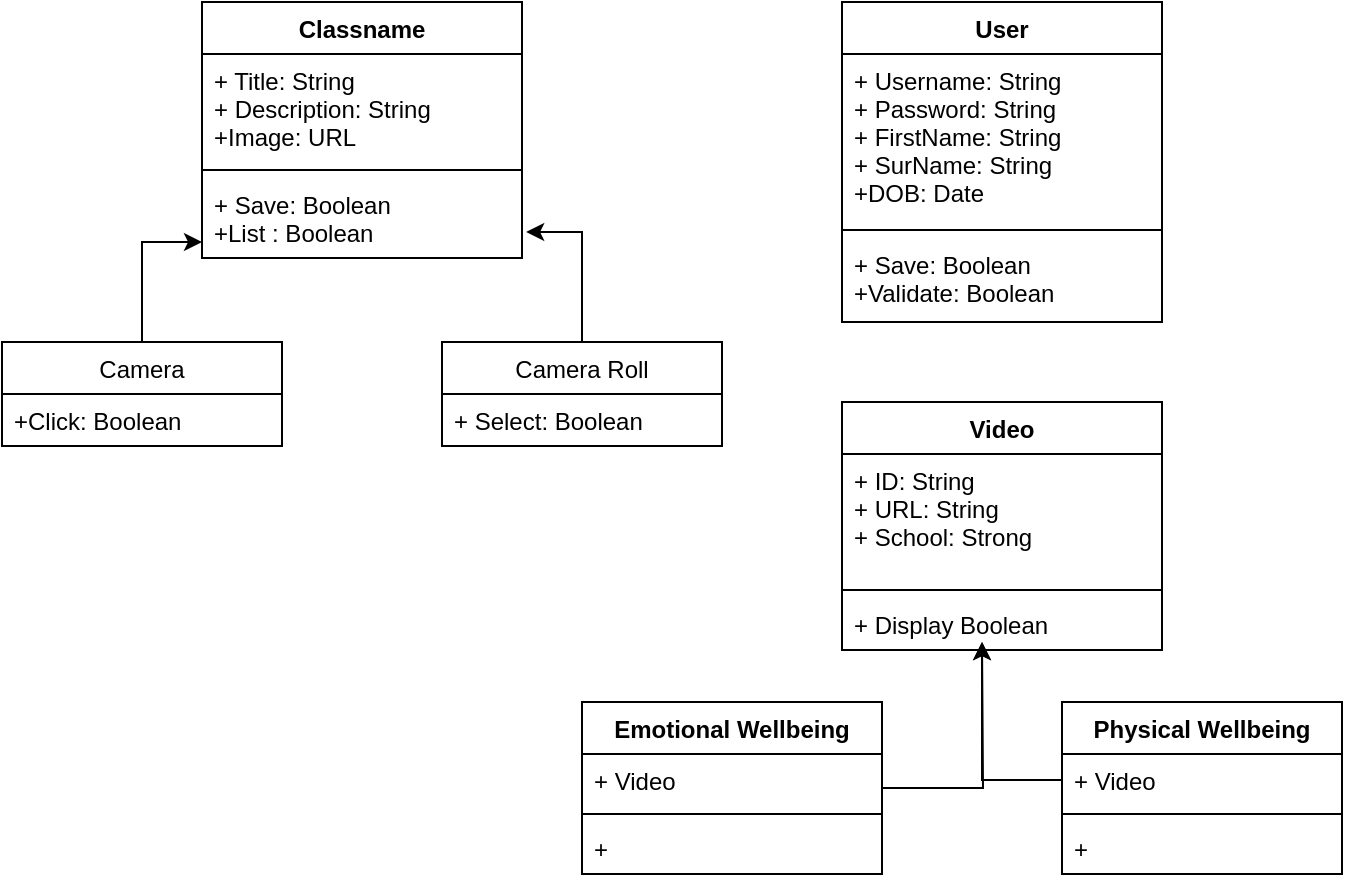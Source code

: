 <mxfile version="14.1.8" type="device"><diagram id="Wz3UUIk3AVaA_HxZ_ZMZ" name="Page-1"><mxGraphModel dx="852" dy="494" grid="1" gridSize="10" guides="1" tooltips="1" connect="1" arrows="1" fold="1" page="1" pageScale="1" pageWidth="827" pageHeight="1169" math="0" shadow="0"><root><mxCell id="0"/><mxCell id="1" parent="0"/><mxCell id="SvJrSNmAsEEPmBZ6Yg-h-1" value="Classname" style="swimlane;fontStyle=1;align=center;verticalAlign=top;childLayout=stackLayout;horizontal=1;startSize=26;horizontalStack=0;resizeParent=1;resizeParentMax=0;resizeLast=0;collapsible=1;marginBottom=0;" parent="1" vertex="1"><mxGeometry x="240" y="70" width="160" height="128" as="geometry"/></mxCell><mxCell id="SvJrSNmAsEEPmBZ6Yg-h-2" value="+ Title: String&#10;+ Description: String&#10;+Image: URL" style="text;strokeColor=none;fillColor=none;align=left;verticalAlign=top;spacingLeft=4;spacingRight=4;overflow=hidden;rotatable=0;points=[[0,0.5],[1,0.5]];portConstraint=eastwest;" parent="SvJrSNmAsEEPmBZ6Yg-h-1" vertex="1"><mxGeometry y="26" width="160" height="54" as="geometry"/></mxCell><mxCell id="SvJrSNmAsEEPmBZ6Yg-h-3" value="" style="line;strokeWidth=1;fillColor=none;align=left;verticalAlign=middle;spacingTop=-1;spacingLeft=3;spacingRight=3;rotatable=0;labelPosition=right;points=[];portConstraint=eastwest;" parent="SvJrSNmAsEEPmBZ6Yg-h-1" vertex="1"><mxGeometry y="80" width="160" height="8" as="geometry"/></mxCell><mxCell id="SvJrSNmAsEEPmBZ6Yg-h-4" value="+ Save: Boolean&#10;+List : Boolean" style="text;strokeColor=none;fillColor=none;align=left;verticalAlign=top;spacingLeft=4;spacingRight=4;overflow=hidden;rotatable=0;points=[[0,0.5],[1,0.5]];portConstraint=eastwest;" parent="SvJrSNmAsEEPmBZ6Yg-h-1" vertex="1"><mxGeometry y="88" width="160" height="40" as="geometry"/></mxCell><mxCell id="SvJrSNmAsEEPmBZ6Yg-h-18" style="edgeStyle=orthogonalEdgeStyle;rounded=0;orthogonalLoop=1;jettySize=auto;html=1;entryX=0;entryY=0.8;entryDx=0;entryDy=0;entryPerimeter=0;" parent="1" source="SvJrSNmAsEEPmBZ6Yg-h-5" target="SvJrSNmAsEEPmBZ6Yg-h-4" edge="1"><mxGeometry relative="1" as="geometry"/></mxCell><mxCell id="SvJrSNmAsEEPmBZ6Yg-h-5" value="Camera" style="swimlane;fontStyle=0;childLayout=stackLayout;horizontal=1;startSize=26;fillColor=none;horizontalStack=0;resizeParent=1;resizeParentMax=0;resizeLast=0;collapsible=1;marginBottom=0;" parent="1" vertex="1"><mxGeometry x="140" y="240" width="140" height="52" as="geometry"/></mxCell><mxCell id="SvJrSNmAsEEPmBZ6Yg-h-6" value="+Click: Boolean" style="text;strokeColor=none;fillColor=none;align=left;verticalAlign=top;spacingLeft=4;spacingRight=4;overflow=hidden;rotatable=0;points=[[0,0.5],[1,0.5]];portConstraint=eastwest;" parent="SvJrSNmAsEEPmBZ6Yg-h-5" vertex="1"><mxGeometry y="26" width="140" height="26" as="geometry"/></mxCell><mxCell id="SvJrSNmAsEEPmBZ6Yg-h-19" style="edgeStyle=orthogonalEdgeStyle;rounded=0;orthogonalLoop=1;jettySize=auto;html=1;exitX=0.5;exitY=0;exitDx=0;exitDy=0;entryX=1.013;entryY=0.675;entryDx=0;entryDy=0;entryPerimeter=0;" parent="1" source="SvJrSNmAsEEPmBZ6Yg-h-9" target="SvJrSNmAsEEPmBZ6Yg-h-4" edge="1"><mxGeometry relative="1" as="geometry"/></mxCell><mxCell id="SvJrSNmAsEEPmBZ6Yg-h-9" value="Camera Roll" style="swimlane;fontStyle=0;childLayout=stackLayout;horizontal=1;startSize=26;fillColor=none;horizontalStack=0;resizeParent=1;resizeParentMax=0;resizeLast=0;collapsible=1;marginBottom=0;" parent="1" vertex="1"><mxGeometry x="360" y="240" width="140" height="52" as="geometry"/></mxCell><mxCell id="SvJrSNmAsEEPmBZ6Yg-h-10" value="+ Select: Boolean" style="text;strokeColor=none;fillColor=none;align=left;verticalAlign=top;spacingLeft=4;spacingRight=4;overflow=hidden;rotatable=0;points=[[0,0.5],[1,0.5]];portConstraint=eastwest;" parent="SvJrSNmAsEEPmBZ6Yg-h-9" vertex="1"><mxGeometry y="26" width="140" height="26" as="geometry"/></mxCell><mxCell id="SvJrSNmAsEEPmBZ6Yg-h-24" value="User" style="swimlane;fontStyle=1;align=center;verticalAlign=top;childLayout=stackLayout;horizontal=1;startSize=26;horizontalStack=0;resizeParent=1;resizeParentMax=0;resizeLast=0;collapsible=1;marginBottom=0;" parent="1" vertex="1"><mxGeometry x="560" y="70" width="160" height="160" as="geometry"/></mxCell><mxCell id="SvJrSNmAsEEPmBZ6Yg-h-25" value="+ Username: String&#10;+ Password: String&#10;+ FirstName: String&#10;+ SurName: String&#10;+DOB: Date" style="text;strokeColor=none;fillColor=none;align=left;verticalAlign=top;spacingLeft=4;spacingRight=4;overflow=hidden;rotatable=0;points=[[0,0.5],[1,0.5]];portConstraint=eastwest;" parent="SvJrSNmAsEEPmBZ6Yg-h-24" vertex="1"><mxGeometry y="26" width="160" height="84" as="geometry"/></mxCell><mxCell id="SvJrSNmAsEEPmBZ6Yg-h-26" value="" style="line;strokeWidth=1;fillColor=none;align=left;verticalAlign=middle;spacingTop=-1;spacingLeft=3;spacingRight=3;rotatable=0;labelPosition=right;points=[];portConstraint=eastwest;" parent="SvJrSNmAsEEPmBZ6Yg-h-24" vertex="1"><mxGeometry y="110" width="160" height="8" as="geometry"/></mxCell><mxCell id="SvJrSNmAsEEPmBZ6Yg-h-27" value="+ Save: Boolean&#10;+Validate: Boolean" style="text;strokeColor=none;fillColor=none;align=left;verticalAlign=top;spacingLeft=4;spacingRight=4;overflow=hidden;rotatable=0;points=[[0,0.5],[1,0.5]];portConstraint=eastwest;" parent="SvJrSNmAsEEPmBZ6Yg-h-24" vertex="1"><mxGeometry y="118" width="160" height="42" as="geometry"/></mxCell><mxCell id="SvJrSNmAsEEPmBZ6Yg-h-28" value="Video" style="swimlane;fontStyle=1;align=center;verticalAlign=top;childLayout=stackLayout;horizontal=1;startSize=26;horizontalStack=0;resizeParent=1;resizeParentMax=0;resizeLast=0;collapsible=1;marginBottom=0;" parent="1" vertex="1"><mxGeometry x="560" y="270" width="160" height="124" as="geometry"/></mxCell><mxCell id="SvJrSNmAsEEPmBZ6Yg-h-29" value="+ ID: String&#10;+ URL: String&#10;+ School: Strong" style="text;strokeColor=none;fillColor=none;align=left;verticalAlign=top;spacingLeft=4;spacingRight=4;overflow=hidden;rotatable=0;points=[[0,0.5],[1,0.5]];portConstraint=eastwest;" parent="SvJrSNmAsEEPmBZ6Yg-h-28" vertex="1"><mxGeometry y="26" width="160" height="64" as="geometry"/></mxCell><mxCell id="SvJrSNmAsEEPmBZ6Yg-h-30" value="" style="line;strokeWidth=1;fillColor=none;align=left;verticalAlign=middle;spacingTop=-1;spacingLeft=3;spacingRight=3;rotatable=0;labelPosition=right;points=[];portConstraint=eastwest;" parent="SvJrSNmAsEEPmBZ6Yg-h-28" vertex="1"><mxGeometry y="90" width="160" height="8" as="geometry"/></mxCell><mxCell id="SvJrSNmAsEEPmBZ6Yg-h-31" value="+ Display Boolean" style="text;strokeColor=none;fillColor=none;align=left;verticalAlign=top;spacingLeft=4;spacingRight=4;overflow=hidden;rotatable=0;points=[[0,0.5],[1,0.5]];portConstraint=eastwest;" parent="SvJrSNmAsEEPmBZ6Yg-h-28" vertex="1"><mxGeometry y="98" width="160" height="26" as="geometry"/></mxCell><mxCell id="SvJrSNmAsEEPmBZ6Yg-h-40" style="edgeStyle=orthogonalEdgeStyle;rounded=0;orthogonalLoop=1;jettySize=auto;html=1;" parent="1" source="SvJrSNmAsEEPmBZ6Yg-h-32" edge="1"><mxGeometry relative="1" as="geometry"><mxPoint x="630" y="390" as="targetPoint"/></mxGeometry></mxCell><mxCell id="SvJrSNmAsEEPmBZ6Yg-h-32" value="Emotional Wellbeing" style="swimlane;fontStyle=1;align=center;verticalAlign=top;childLayout=stackLayout;horizontal=1;startSize=26;horizontalStack=0;resizeParent=1;resizeParentMax=0;resizeLast=0;collapsible=1;marginBottom=0;" parent="1" vertex="1"><mxGeometry x="430" y="420" width="150" height="86" as="geometry"/></mxCell><mxCell id="SvJrSNmAsEEPmBZ6Yg-h-33" value="+ Video" style="text;strokeColor=none;fillColor=none;align=left;verticalAlign=top;spacingLeft=4;spacingRight=4;overflow=hidden;rotatable=0;points=[[0,0.5],[1,0.5]];portConstraint=eastwest;" parent="SvJrSNmAsEEPmBZ6Yg-h-32" vertex="1"><mxGeometry y="26" width="150" height="26" as="geometry"/></mxCell><mxCell id="SvJrSNmAsEEPmBZ6Yg-h-34" value="" style="line;strokeWidth=1;fillColor=none;align=left;verticalAlign=middle;spacingTop=-1;spacingLeft=3;spacingRight=3;rotatable=0;labelPosition=right;points=[];portConstraint=eastwest;" parent="SvJrSNmAsEEPmBZ6Yg-h-32" vertex="1"><mxGeometry y="52" width="150" height="8" as="geometry"/></mxCell><mxCell id="SvJrSNmAsEEPmBZ6Yg-h-35" value="+ " style="text;strokeColor=none;fillColor=none;align=left;verticalAlign=top;spacingLeft=4;spacingRight=4;overflow=hidden;rotatable=0;points=[[0,0.5],[1,0.5]];portConstraint=eastwest;" parent="SvJrSNmAsEEPmBZ6Yg-h-32" vertex="1"><mxGeometry y="60" width="150" height="26" as="geometry"/></mxCell><mxCell id="SvJrSNmAsEEPmBZ6Yg-h-36" value="Physical Wellbeing" style="swimlane;fontStyle=1;align=center;verticalAlign=top;childLayout=stackLayout;horizontal=1;startSize=26;horizontalStack=0;resizeParent=1;resizeParentMax=0;resizeLast=0;collapsible=1;marginBottom=0;" parent="1" vertex="1"><mxGeometry x="670" y="420" width="140" height="86" as="geometry"/></mxCell><mxCell id="SvJrSNmAsEEPmBZ6Yg-h-37" value="+ Video" style="text;strokeColor=none;fillColor=none;align=left;verticalAlign=top;spacingLeft=4;spacingRight=4;overflow=hidden;rotatable=0;points=[[0,0.5],[1,0.5]];portConstraint=eastwest;" parent="SvJrSNmAsEEPmBZ6Yg-h-36" vertex="1"><mxGeometry y="26" width="140" height="26" as="geometry"/></mxCell><mxCell id="SvJrSNmAsEEPmBZ6Yg-h-38" value="" style="line;strokeWidth=1;fillColor=none;align=left;verticalAlign=middle;spacingTop=-1;spacingLeft=3;spacingRight=3;rotatable=0;labelPosition=right;points=[];portConstraint=eastwest;" parent="SvJrSNmAsEEPmBZ6Yg-h-36" vertex="1"><mxGeometry y="52" width="140" height="8" as="geometry"/></mxCell><mxCell id="SvJrSNmAsEEPmBZ6Yg-h-39" value="+ " style="text;strokeColor=none;fillColor=none;align=left;verticalAlign=top;spacingLeft=4;spacingRight=4;overflow=hidden;rotatable=0;points=[[0,0.5],[1,0.5]];portConstraint=eastwest;" parent="SvJrSNmAsEEPmBZ6Yg-h-36" vertex="1"><mxGeometry y="60" width="140" height="26" as="geometry"/></mxCell><mxCell id="SvJrSNmAsEEPmBZ6Yg-h-41" style="edgeStyle=orthogonalEdgeStyle;rounded=0;orthogonalLoop=1;jettySize=auto;html=1;" parent="1" source="SvJrSNmAsEEPmBZ6Yg-h-37" edge="1"><mxGeometry relative="1" as="geometry"><mxPoint x="630" y="390" as="targetPoint"/><Array as="points"><mxPoint x="630" y="459"/></Array></mxGeometry></mxCell></root></mxGraphModel></diagram></mxfile>